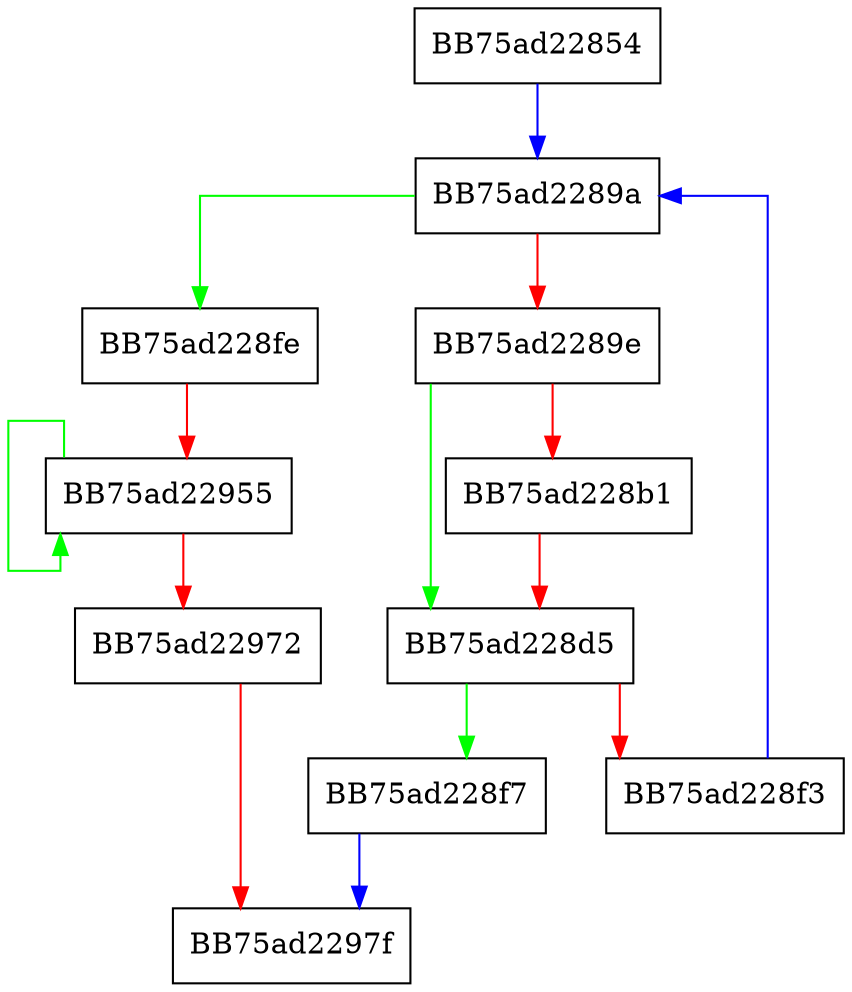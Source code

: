 digraph blake2sp_final {
  node [shape="box"];
  graph [splines=ortho];
  BB75ad22854 -> BB75ad2289a [color="blue"];
  BB75ad2289a -> BB75ad228fe [color="green"];
  BB75ad2289a -> BB75ad2289e [color="red"];
  BB75ad2289e -> BB75ad228d5 [color="green"];
  BB75ad2289e -> BB75ad228b1 [color="red"];
  BB75ad228b1 -> BB75ad228d5 [color="red"];
  BB75ad228d5 -> BB75ad228f7 [color="green"];
  BB75ad228d5 -> BB75ad228f3 [color="red"];
  BB75ad228f3 -> BB75ad2289a [color="blue"];
  BB75ad228f7 -> BB75ad2297f [color="blue"];
  BB75ad228fe -> BB75ad22955 [color="red"];
  BB75ad22955 -> BB75ad22955 [color="green"];
  BB75ad22955 -> BB75ad22972 [color="red"];
  BB75ad22972 -> BB75ad2297f [color="red"];
}